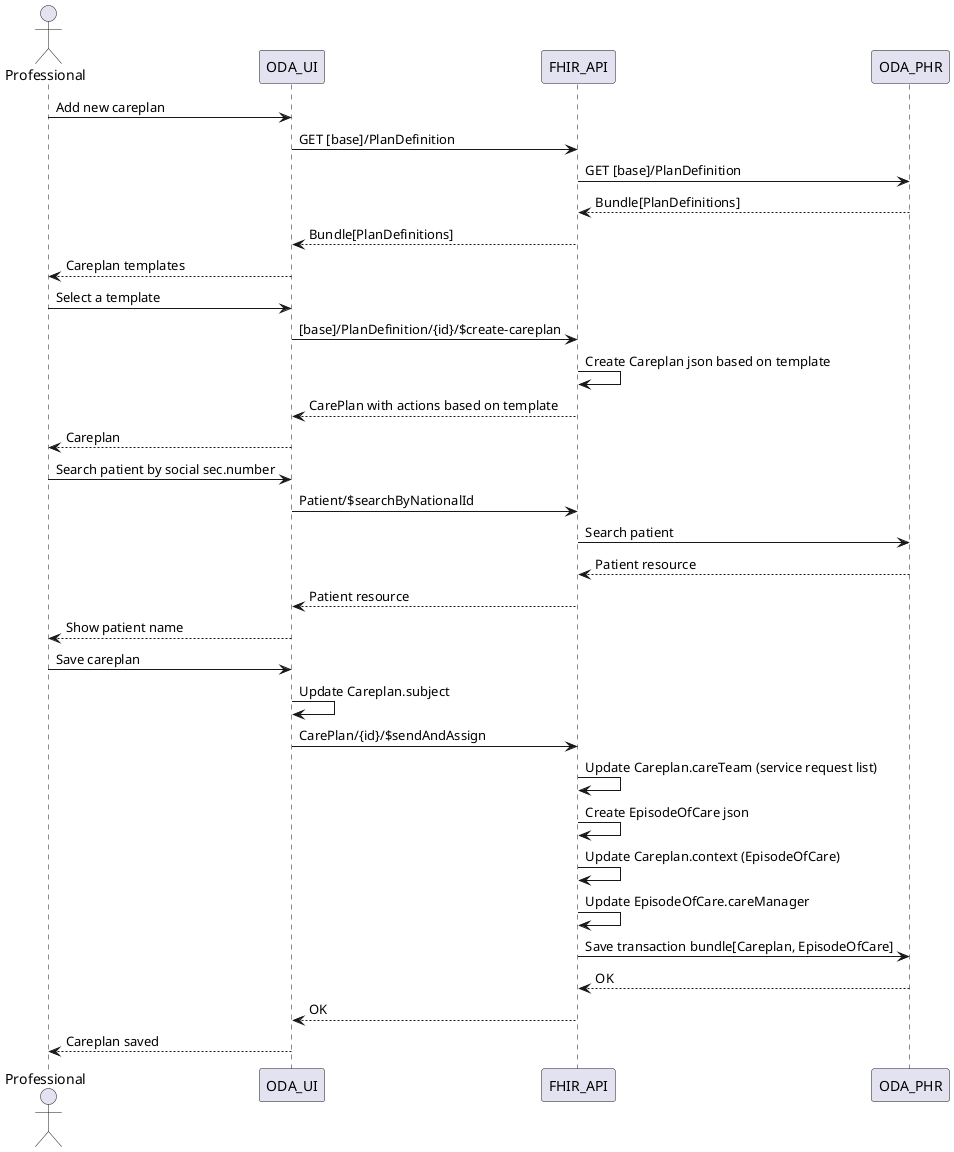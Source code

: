 @startuml
actor Professional
participant ODA_UI
participant FHIR_API
participant ODA_PHR

Professional -> ODA_UI : Add new careplan
ODA_UI -> FHIR_API : GET [base]/PlanDefinition
FHIR_API -> ODA_PHR: GET [base]/PlanDefinition
ODA_PHR --> FHIR_API: Bundle[PlanDefinitions]
FHIR_API --> ODA_UI: Bundle[PlanDefinitions]
ODA_UI --> Professional: Careplan templates
Professional -> ODA_UI : Select a template
ODA_UI -> FHIR_API: [base]/PlanDefinition/{id}/$create-careplan
FHIR_API -> FHIR_API: Create Careplan json based on template
FHIR_API --> ODA_UI: CarePlan with actions based on template
ODA_UI --> Professional: Careplan 
Professional -> ODA_UI: Search patient by social sec.number
ODA_UI -> FHIR_API: Patient/$searchByNationalId
FHIR_API -> ODA_PHR : Search patient
ODA_PHR --> FHIR_API: Patient resource
FHIR_API --> ODA_UI: Patient resource
ODA_UI --> Professional: Show patient name
Professional -> ODA_UI: Save careplan
ODA_UI -> ODA_UI: Update Careplan.subject
ODA_UI -> FHIR_API : CarePlan/{id}/$sendAndAssign
FHIR_API -> FHIR_API: Update Careplan.careTeam (service request list)
FHIR_API -> FHIR_API: Create EpisodeOfCare json
FHIR_API -> FHIR_API: Update Careplan.context (EpisodeOfCare)
FHIR_API -> FHIR_API: Update EpisodeOfCare.careManager
FHIR_API -> ODA_PHR: Save transaction bundle[Careplan, EpisodeOfCare]
ODA_PHR --> FHIR_API: OK
FHIR_API --> ODA_UI: OK
ODA_UI--> Professional: Careplan saved


@enduml
